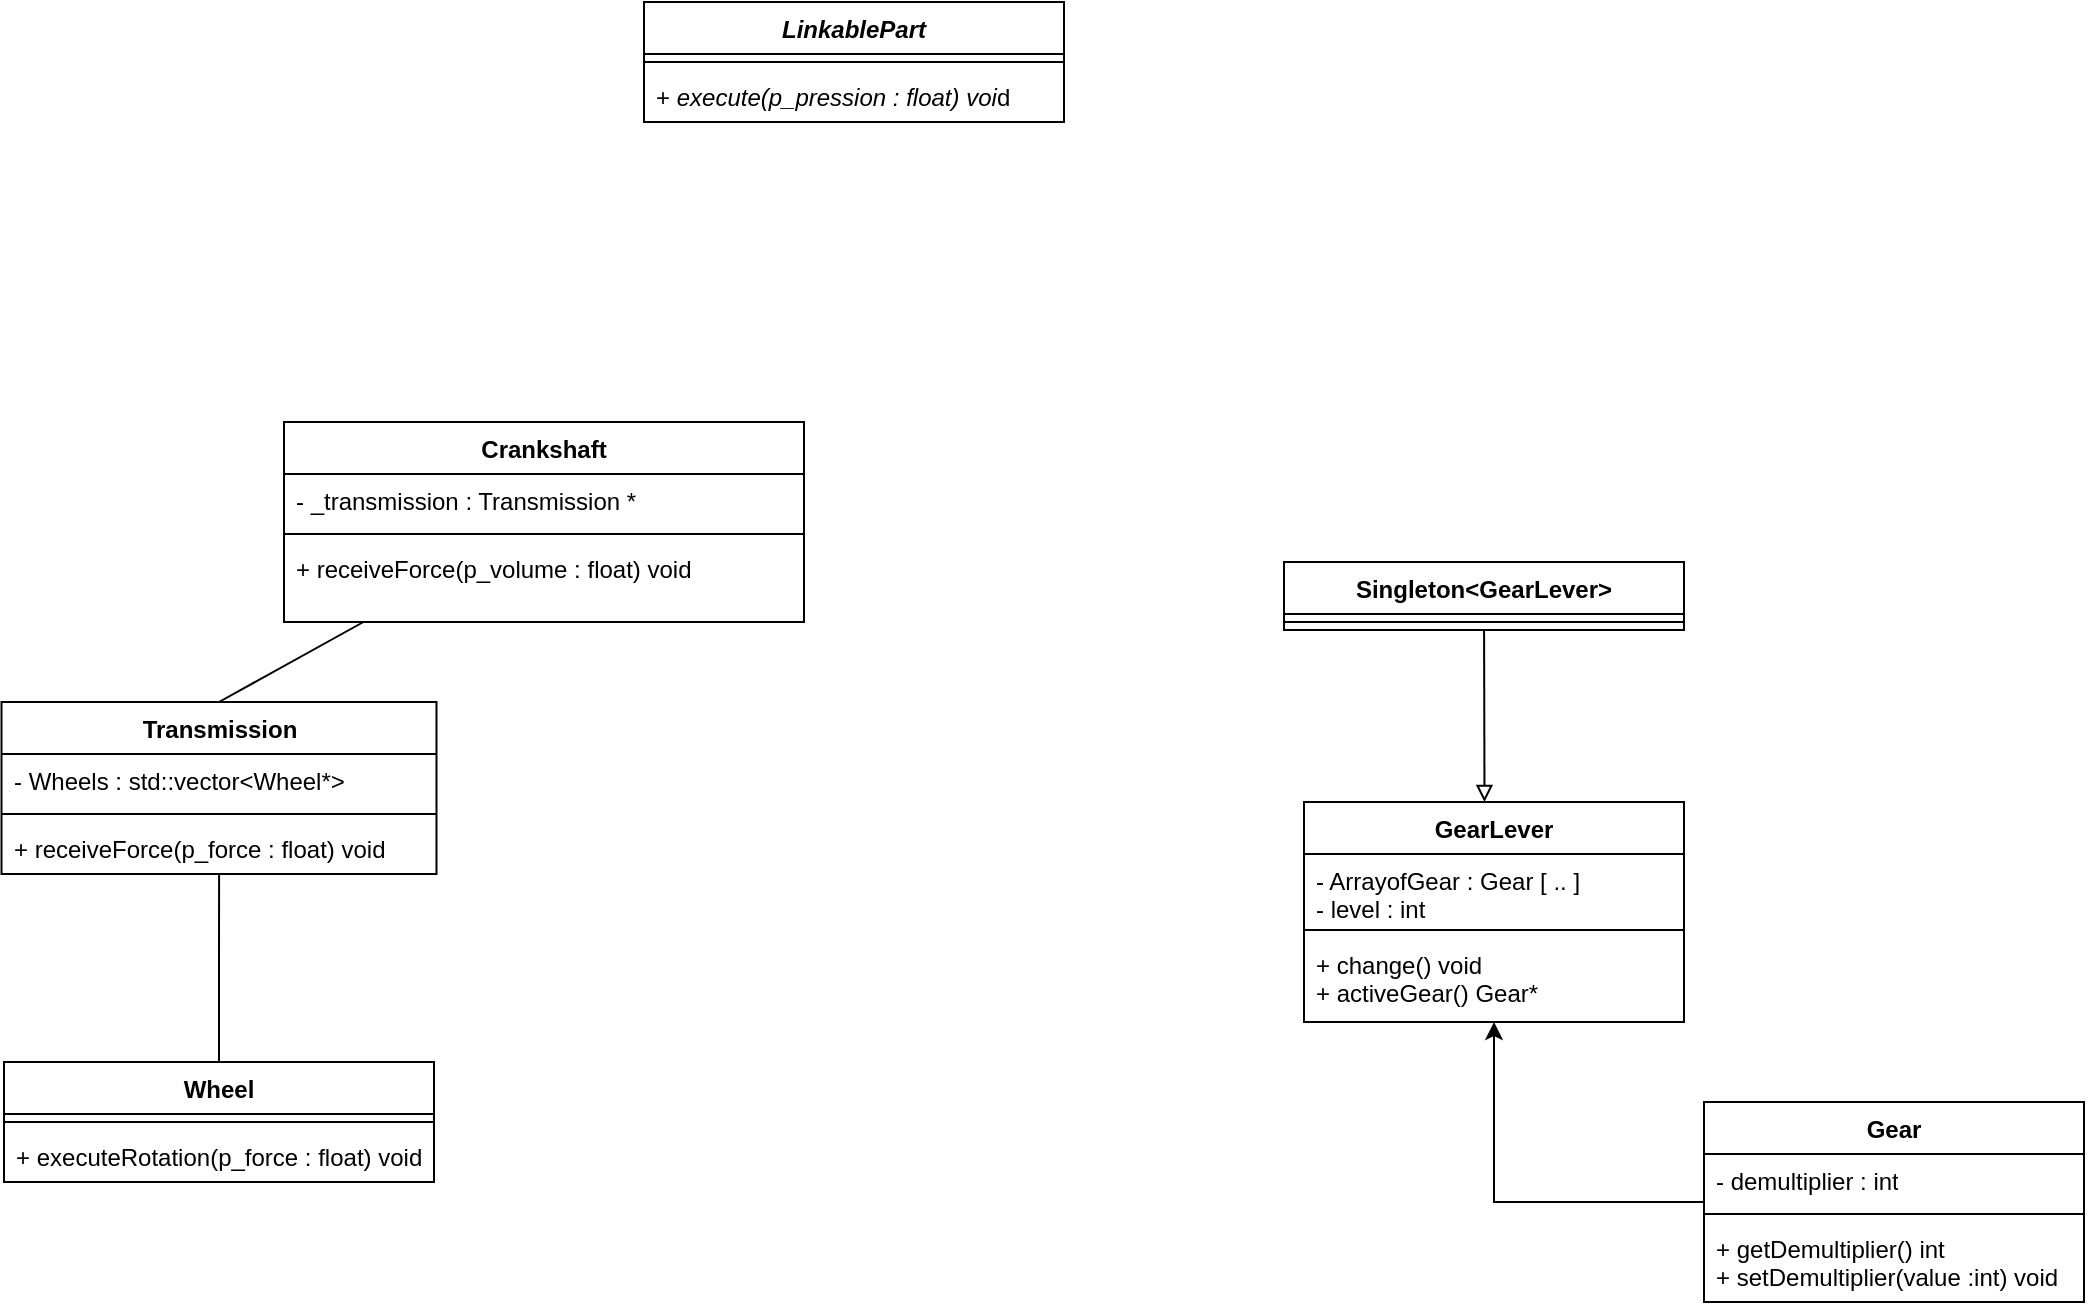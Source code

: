 <mxfile version="24.2.2" type="github">
  <diagram name="Page-1" id="B3CcCInA8l2yjE8N1OzU">
    <mxGraphModel dx="2167" dy="2677" grid="1" gridSize="10" guides="1" tooltips="1" connect="1" arrows="1" fold="1" page="1" pageScale="1" pageWidth="850" pageHeight="1100" math="0" shadow="0">
      <root>
        <mxCell id="0" />
        <mxCell id="1" parent="0" />
        <mxCell id="MKhmQEv8nzhK21kq4WSF-2" value="&lt;i&gt;&lt;b&gt;LinkablePart&lt;/b&gt;&lt;/i&gt;" style="swimlane;fontStyle=1;align=center;verticalAlign=top;childLayout=stackLayout;horizontal=1;startSize=26;horizontalStack=0;resizeParent=1;resizeParentMax=0;resizeLast=0;collapsible=1;marginBottom=0;whiteSpace=wrap;html=1;" parent="1" vertex="1">
          <mxGeometry x="-20" y="-230" width="210" height="60" as="geometry" />
        </mxCell>
        <mxCell id="MKhmQEv8nzhK21kq4WSF-4" value="" style="line;strokeWidth=1;fillColor=none;align=left;verticalAlign=middle;spacingTop=-1;spacingLeft=3;spacingRight=3;rotatable=0;labelPosition=right;points=[];portConstraint=eastwest;strokeColor=inherit;" parent="MKhmQEv8nzhK21kq4WSF-2" vertex="1">
          <mxGeometry y="26" width="210" height="8" as="geometry" />
        </mxCell>
        <mxCell id="MKhmQEv8nzhK21kq4WSF-5" value="&lt;font style=&quot;font-size: 12px;&quot;&gt;+ &lt;i&gt;execute(p_pression : float) voi&lt;/i&gt;d &lt;br&gt;&lt;/font&gt;" style="text;strokeColor=none;fillColor=none;align=left;verticalAlign=top;spacingLeft=4;spacingRight=4;overflow=hidden;rotatable=0;points=[[0,0.5],[1,0.5]];portConstraint=eastwest;whiteSpace=wrap;html=1;" parent="MKhmQEv8nzhK21kq4WSF-2" vertex="1">
          <mxGeometry y="34" width="210" height="26" as="geometry" />
        </mxCell>
        <mxCell id="lAoqrxBC2LuWpmY3UDX4-9" style="edgeStyle=orthogonalEdgeStyle;rounded=0;orthogonalLoop=1;jettySize=auto;html=1;exitX=0.5;exitY=0;exitDx=0;exitDy=0;endArrow=none;endFill=0;" edge="1" parent="1" source="MKhmQEv8nzhK21kq4WSF-6" target="lAoqrxBC2LuWpmY3UDX4-4">
          <mxGeometry relative="1" as="geometry" />
        </mxCell>
        <mxCell id="MKhmQEv8nzhK21kq4WSF-6" value="Wheel" style="swimlane;fontStyle=1;align=center;verticalAlign=top;childLayout=stackLayout;horizontal=1;startSize=26;horizontalStack=0;resizeParent=1;resizeParentMax=0;resizeLast=0;collapsible=1;marginBottom=0;whiteSpace=wrap;html=1;" parent="1" vertex="1">
          <mxGeometry x="-340" y="300" width="215" height="60" as="geometry" />
        </mxCell>
        <mxCell id="MKhmQEv8nzhK21kq4WSF-8" value="" style="line;strokeWidth=1;fillColor=none;align=left;verticalAlign=middle;spacingTop=-1;spacingLeft=3;spacingRight=3;rotatable=0;labelPosition=right;points=[];portConstraint=eastwest;strokeColor=inherit;" parent="MKhmQEv8nzhK21kq4WSF-6" vertex="1">
          <mxGeometry y="26" width="215" height="8" as="geometry" />
        </mxCell>
        <mxCell id="MKhmQEv8nzhK21kq4WSF-9" value="+ executeRotation(p_force : float) void" style="text;strokeColor=none;fillColor=none;align=left;verticalAlign=top;spacingLeft=4;spacingRight=4;overflow=hidden;rotatable=0;points=[[0,0.5],[1,0.5]];portConstraint=eastwest;whiteSpace=wrap;html=1;" parent="MKhmQEv8nzhK21kq4WSF-6" vertex="1">
          <mxGeometry y="34" width="215" height="26" as="geometry" />
        </mxCell>
        <mxCell id="lAoqrxBC2LuWpmY3UDX4-10" style="edgeStyle=orthogonalEdgeStyle;rounded=0;orthogonalLoop=1;jettySize=auto;html=1;" edge="1" parent="1" source="MKhmQEv8nzhK21kq4WSF-11" target="MKhmQEv8nzhK21kq4WSF-15">
          <mxGeometry relative="1" as="geometry" />
        </mxCell>
        <mxCell id="MKhmQEv8nzhK21kq4WSF-11" value="Gear" style="swimlane;fontStyle=1;align=center;verticalAlign=top;childLayout=stackLayout;horizontal=1;startSize=26;horizontalStack=0;resizeParent=1;resizeParentMax=0;resizeLast=0;collapsible=1;marginBottom=0;whiteSpace=wrap;html=1;" parent="1" vertex="1">
          <mxGeometry x="510" y="320" width="190" height="100" as="geometry" />
        </mxCell>
        <mxCell id="MKhmQEv8nzhK21kq4WSF-12" value="- demultiplier : int" style="text;strokeColor=none;fillColor=none;align=left;verticalAlign=top;spacingLeft=4;spacingRight=4;overflow=hidden;rotatable=0;points=[[0,0.5],[1,0.5]];portConstraint=eastwest;whiteSpace=wrap;html=1;" parent="MKhmQEv8nzhK21kq4WSF-11" vertex="1">
          <mxGeometry y="26" width="190" height="26" as="geometry" />
        </mxCell>
        <mxCell id="MKhmQEv8nzhK21kq4WSF-13" value="" style="line;strokeWidth=1;fillColor=none;align=left;verticalAlign=middle;spacingTop=-1;spacingLeft=3;spacingRight=3;rotatable=0;labelPosition=right;points=[];portConstraint=eastwest;strokeColor=inherit;" parent="MKhmQEv8nzhK21kq4WSF-11" vertex="1">
          <mxGeometry y="52" width="190" height="8" as="geometry" />
        </mxCell>
        <mxCell id="MKhmQEv8nzhK21kq4WSF-14" value="+ getDemultiplier() int &lt;div&gt;+ setDemultiplier(value :int) void &lt;br&gt;&lt;/div&gt;" style="text;strokeColor=none;fillColor=none;align=left;verticalAlign=top;spacingLeft=4;spacingRight=4;overflow=hidden;rotatable=0;points=[[0,0.5],[1,0.5]];portConstraint=eastwest;whiteSpace=wrap;html=1;" parent="MKhmQEv8nzhK21kq4WSF-11" vertex="1">
          <mxGeometry y="60" width="190" height="40" as="geometry" />
        </mxCell>
        <mxCell id="MKhmQEv8nzhK21kq4WSF-15" value="GearLever" style="swimlane;fontStyle=1;align=center;verticalAlign=top;childLayout=stackLayout;horizontal=1;startSize=26;horizontalStack=0;resizeParent=1;resizeParentMax=0;resizeLast=0;collapsible=1;marginBottom=0;whiteSpace=wrap;html=1;" parent="1" vertex="1">
          <mxGeometry x="310" y="170" width="190" height="110" as="geometry" />
        </mxCell>
        <mxCell id="MKhmQEv8nzhK21kq4WSF-16" value="&lt;div&gt;- ArrayofGear : Gear [ .. ]&lt;/div&gt;&lt;div&gt;- level : int &lt;br&gt;&lt;/div&gt;" style="text;strokeColor=none;fillColor=none;align=left;verticalAlign=top;spacingLeft=4;spacingRight=4;overflow=hidden;rotatable=0;points=[[0,0.5],[1,0.5]];portConstraint=eastwest;whiteSpace=wrap;html=1;" parent="MKhmQEv8nzhK21kq4WSF-15" vertex="1">
          <mxGeometry y="26" width="190" height="34" as="geometry" />
        </mxCell>
        <mxCell id="MKhmQEv8nzhK21kq4WSF-17" value="" style="line;strokeWidth=1;fillColor=none;align=left;verticalAlign=middle;spacingTop=-1;spacingLeft=3;spacingRight=3;rotatable=0;labelPosition=right;points=[];portConstraint=eastwest;strokeColor=inherit;" parent="MKhmQEv8nzhK21kq4WSF-15" vertex="1">
          <mxGeometry y="60" width="190" height="8" as="geometry" />
        </mxCell>
        <mxCell id="MKhmQEv8nzhK21kq4WSF-18" value="&lt;div&gt;+ change() void&lt;br&gt;&lt;/div&gt;&lt;div&gt;+ activeGear() Gear*&lt;br&gt;&lt;/div&gt;" style="text;strokeColor=none;fillColor=none;align=left;verticalAlign=top;spacingLeft=4;spacingRight=4;overflow=hidden;rotatable=0;points=[[0,0.5],[1,0.5]];portConstraint=eastwest;whiteSpace=wrap;html=1;" parent="MKhmQEv8nzhK21kq4WSF-15" vertex="1">
          <mxGeometry y="68" width="190" height="42" as="geometry" />
        </mxCell>
        <mxCell id="MKhmQEv8nzhK21kq4WSF-25" value="Singleton&amp;lt;GearLever&amp;gt;" style="swimlane;fontStyle=1;align=center;verticalAlign=top;childLayout=stackLayout;horizontal=1;startSize=26;horizontalStack=0;resizeParent=1;resizeParentMax=0;resizeLast=0;collapsible=1;marginBottom=0;whiteSpace=wrap;html=1;" parent="1" vertex="1">
          <mxGeometry x="300" y="50" width="200" height="34" as="geometry" />
        </mxCell>
        <mxCell id="MKhmQEv8nzhK21kq4WSF-27" value="" style="line;strokeWidth=1;fillColor=none;align=left;verticalAlign=middle;spacingTop=-1;spacingLeft=3;spacingRight=3;rotatable=0;labelPosition=right;points=[];portConstraint=eastwest;strokeColor=inherit;" parent="MKhmQEv8nzhK21kq4WSF-25" vertex="1">
          <mxGeometry y="26" width="200" height="8" as="geometry" />
        </mxCell>
        <mxCell id="MKhmQEv8nzhK21kq4WSF-32" style="rounded=0;orthogonalLoop=1;jettySize=auto;html=1;entryX=0.475;entryY=0;entryDx=0;entryDy=0;entryPerimeter=0;endArrow=block;endFill=0;strokeWidth=1;curved=0;" parent="1" source="MKhmQEv8nzhK21kq4WSF-25" target="MKhmQEv8nzhK21kq4WSF-15" edge="1">
          <mxGeometry relative="1" as="geometry" />
        </mxCell>
        <mxCell id="lAoqrxBC2LuWpmY3UDX4-16" style="rounded=0;orthogonalLoop=1;jettySize=auto;html=1;exitX=0.5;exitY=0;exitDx=0;exitDy=0;strokeColor=default;endArrow=none;endFill=0;" edge="1" parent="1" source="lAoqrxBC2LuWpmY3UDX4-4" target="lAoqrxBC2LuWpmY3UDX4-11">
          <mxGeometry relative="1" as="geometry" />
        </mxCell>
        <mxCell id="lAoqrxBC2LuWpmY3UDX4-4" value="Transmission" style="swimlane;fontStyle=1;align=center;verticalAlign=top;childLayout=stackLayout;horizontal=1;startSize=26;horizontalStack=0;resizeParent=1;resizeParentMax=0;resizeLast=0;collapsible=1;marginBottom=0;whiteSpace=wrap;html=1;" vertex="1" parent="1">
          <mxGeometry x="-341.25" y="120" width="217.5" height="86" as="geometry" />
        </mxCell>
        <mxCell id="lAoqrxBC2LuWpmY3UDX4-5" value="- Wheels : std::vector&amp;lt;Wheel*&amp;gt;" style="text;strokeColor=none;fillColor=none;align=left;verticalAlign=top;spacingLeft=4;spacingRight=4;overflow=hidden;rotatable=0;points=[[0,0.5],[1,0.5]];portConstraint=eastwest;whiteSpace=wrap;html=1;" vertex="1" parent="lAoqrxBC2LuWpmY3UDX4-4">
          <mxGeometry y="26" width="217.5" height="26" as="geometry" />
        </mxCell>
        <mxCell id="lAoqrxBC2LuWpmY3UDX4-6" value="" style="line;strokeWidth=1;fillColor=none;align=left;verticalAlign=middle;spacingTop=-1;spacingLeft=3;spacingRight=3;rotatable=0;labelPosition=right;points=[];portConstraint=eastwest;strokeColor=inherit;" vertex="1" parent="lAoqrxBC2LuWpmY3UDX4-4">
          <mxGeometry y="52" width="217.5" height="8" as="geometry" />
        </mxCell>
        <mxCell id="lAoqrxBC2LuWpmY3UDX4-7" value="+ receiveForce(p_force : float) void" style="text;strokeColor=none;fillColor=none;align=left;verticalAlign=top;spacingLeft=4;spacingRight=4;overflow=hidden;rotatable=0;points=[[0,0.5],[1,0.5]];portConstraint=eastwest;whiteSpace=wrap;html=1;" vertex="1" parent="lAoqrxBC2LuWpmY3UDX4-4">
          <mxGeometry y="60" width="217.5" height="26" as="geometry" />
        </mxCell>
        <mxCell id="lAoqrxBC2LuWpmY3UDX4-11" value="Crankshaft" style="swimlane;fontStyle=1;align=center;verticalAlign=top;childLayout=stackLayout;horizontal=1;startSize=26;horizontalStack=0;resizeParent=1;resizeParentMax=0;resizeLast=0;collapsible=1;marginBottom=0;whiteSpace=wrap;html=1;" vertex="1" parent="1">
          <mxGeometry x="-200" y="-20" width="260" height="100" as="geometry" />
        </mxCell>
        <mxCell id="lAoqrxBC2LuWpmY3UDX4-12" value="- _transmission : Transmission * " style="text;strokeColor=none;fillColor=none;align=left;verticalAlign=top;spacingLeft=4;spacingRight=4;overflow=hidden;rotatable=0;points=[[0,0.5],[1,0.5]];portConstraint=eastwest;whiteSpace=wrap;html=1;" vertex="1" parent="lAoqrxBC2LuWpmY3UDX4-11">
          <mxGeometry y="26" width="260" height="26" as="geometry" />
        </mxCell>
        <mxCell id="lAoqrxBC2LuWpmY3UDX4-13" value="" style="line;strokeWidth=1;fillColor=none;align=left;verticalAlign=middle;spacingTop=-1;spacingLeft=3;spacingRight=3;rotatable=0;labelPosition=right;points=[];portConstraint=eastwest;strokeColor=inherit;" vertex="1" parent="lAoqrxBC2LuWpmY3UDX4-11">
          <mxGeometry y="52" width="260" height="8" as="geometry" />
        </mxCell>
        <mxCell id="lAoqrxBC2LuWpmY3UDX4-14" value="+ receiveForce(p_volume : float) void" style="text;strokeColor=none;fillColor=none;align=left;verticalAlign=top;spacingLeft=4;spacingRight=4;overflow=hidden;rotatable=0;points=[[0,0.5],[1,0.5]];portConstraint=eastwest;whiteSpace=wrap;html=1;" vertex="1" parent="lAoqrxBC2LuWpmY3UDX4-11">
          <mxGeometry y="60" width="260" height="40" as="geometry" />
        </mxCell>
      </root>
    </mxGraphModel>
  </diagram>
</mxfile>
